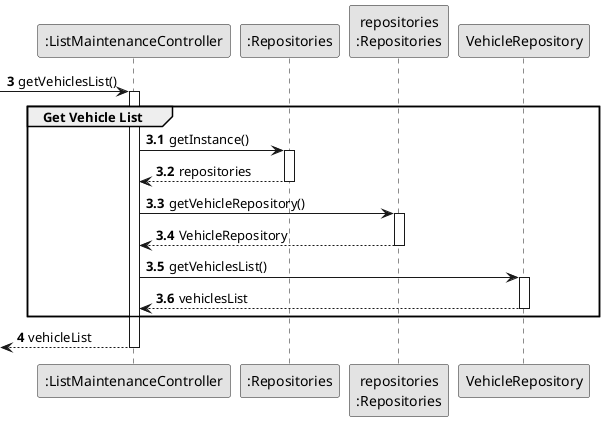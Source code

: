 @startuml
skinparam monochrome true
skinparam packageStyle rectangle
skinparam shadowing false

autonumber

'hide footbox

participant ":ListMaintenanceController" as CTRL
participant ":Repositories" as RepositorySingleton
participant "repositories\n:Repositories" as PLAT

autonumber 3

 -> CTRL : getVehiclesList()
autonumber 3.1
activate CTRL
    group Get Vehicle List

            CTRL -> RepositorySingleton : getInstance()
            activate RepositorySingleton

            RepositorySingleton --> CTRL: repositories
            deactivate RepositorySingleton

            CTRL -> PLAT : getVehicleRepository()
            activate PLAT

            PLAT --> CTRL: VehicleRepository
            deactivate PLAT

            CTRL -> VehicleRepository : getVehiclesList()
            activate VehicleRepository

            VehicleRepository --> CTRL : vehiclesList
            deactivate VehicleRepository

    end

    autonumber 4
    <-- CTRL  : vehicleList
deactivate CTRL


@enduml